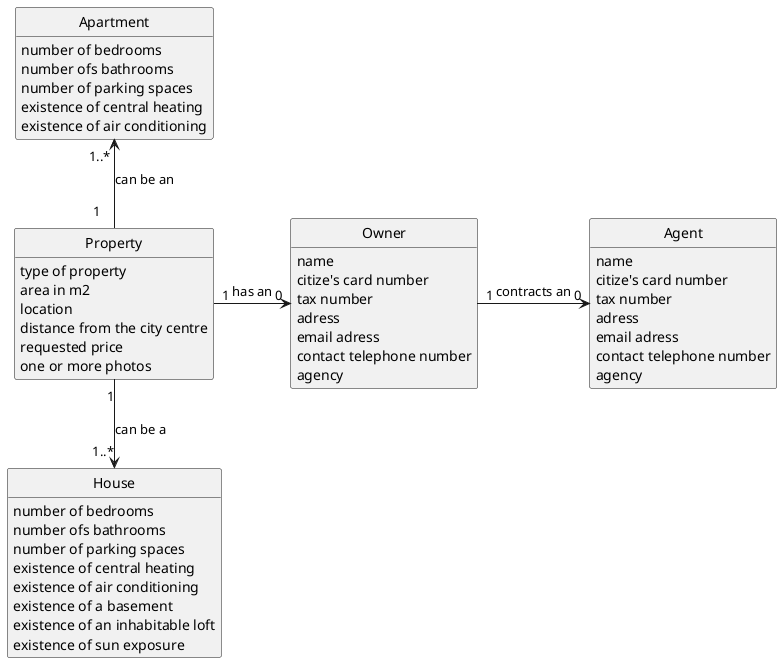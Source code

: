@startuml
skinparam monochrome true
skinparam packageStyle rectangle
skinparam shadowing false

'left to right direction

skinparam classAttributeIconSize 0

hide circle
hide methods


'title Domain Model

'class Platform {
'  -description
'}

class Property  {
    type of property
    area in m2
    location
    distance from the city centre
    requested price
    one or more photos
}

class Owner{
    name
    citize's card number
    tax number
    adress
    email adress
    contact telephone number
    agency
}

class Apartment{
    number of bedrooms
    number ofs bathrooms
    number of parking spaces
    existence of central heating
    existence of air conditioning

}
class House{
    number of bedrooms
    number ofs bathrooms
    number of parking spaces
    existence of central heating
    existence of air conditioning
    existence of a basement
    existence of an inhabitable loft
    existence of sun exposure
}


class Agent {
    name
    citize's card number
    tax number
    adress
    email adress
    contact telephone number
    agency
}

'class User {
'    name
'    email
'    password
'}

'Platform  -- "*" Owner : has registered >
'Platform -- "*" Category : defines >
Property "1"-D-> "1..*" House :  can be a
Property "1    "-U-> "1..* " Apartment :  can be an
Property "1"->"0" Owner : has an
Owner "1"-> "0" Agent : contracts an



@enduml